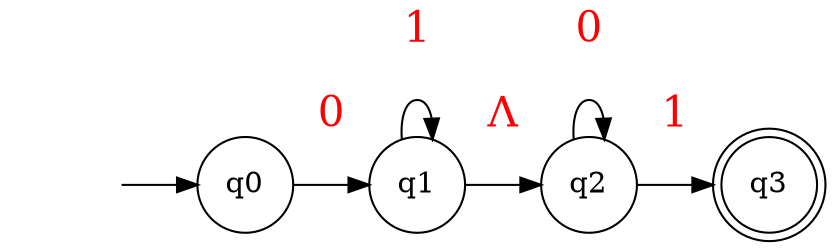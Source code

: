 digraph G {
	graph [rankdir=LR fontsize=20];
	node [shape=doublecircle] q3;
	node [shape=circle];
	edge [fontsize=20 labelfloat=true fontcolor=red];
	in [shape=plaintext label=""];
	in -> q0;
	q0 [shape=circle];
	q0 -> q1  [label="0\n " len=1.0];
	q1 -> q1  [label="1\n "];
	q1 -> q2  [label="Λ\n "];
	q2 -> q2  [label="0\n "];
	q2 -> q3  [label="1\n "];
	
} 
